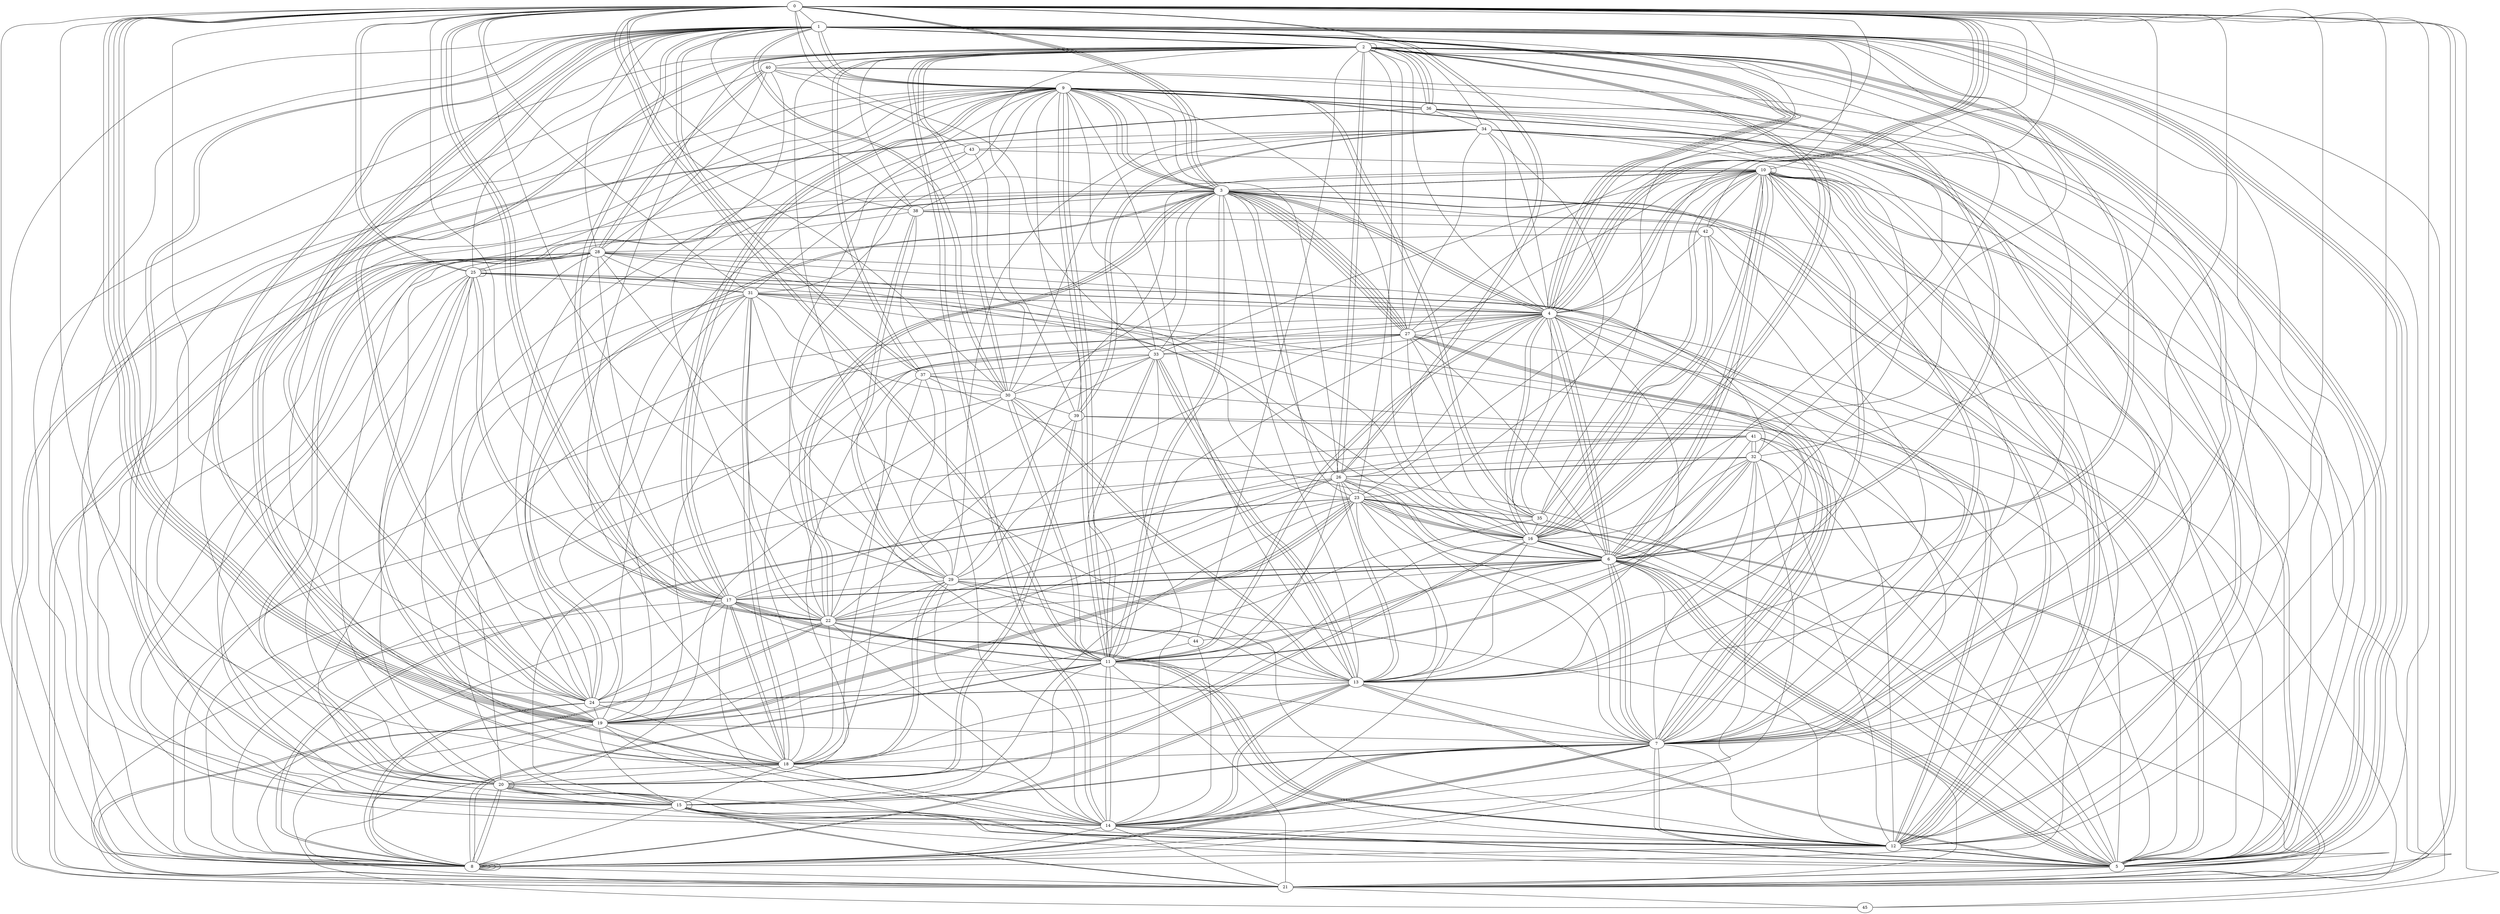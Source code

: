 graph G {
0;
1;
2;
3;
4;
5;
6;
7;
8;
9;
10;
11;
12;
13;
14;
15;
16;
17;
18;
19;
20;
21;
22;
23;
24;
25;
26;
27;
28;
29;
30;
31;
32;
33;
34;
35;
36;
37;
38;
39;
40;
41;
42;
43;
44;
45;
22--3 ;
44--11 ;
18--17 ;
4--11 ;
21--28 ;
28--24 ;
15--14 ;
21--6 ;
4--0 ;
6--22 ;
8--2 ;
27--7 ;
38--42 ;
14--33 ;
33--8 ;
0--19 ;
8--19 ;
20--5 ;
24--1 ;
33--11 ;
10--7 ;
3--12 ;
23--8 ;
26--7 ;
16--23 ;
1--20 ;
1--9 ;
9--28 ;
7--2 ;
35--27 ;
10--3 ;
3--4 ;
6--29 ;
27--34 ;
20--39 ;
25--12 ;
12--32 ;
11--6 ;
11--13 ;
0--21 ;
13--33 ;
16--25 ;
37--1 ;
24--8 ;
9--18 ;
8--11 ;
5--6 ;
22--21 ;
21--29 ;
11--3 ;
38--1 ;
23--14 ;
26--9 ;
16--42 ;
19--41 ;
24--2 ;
41--44 ;
2--30 ;
14--12 ;
20--25 ;
17--7 ;
12--9 ;
40--20 ;
27--7 ;
8--3 ;
1--37 ;
18--25 ;
39--7 ;
4--6 ;
34--39 ;
40--24 ;
13--33 ;
11--33 ;
33--10 ;
13--9 ;
6--32 ;
27--7 ;
31--18 ;
21--36 ;
5--14 ;
17--8 ;
25--31 ;
1--45 ;
2--29 ;
21--15 ;
20--15 ;
24--34 ;
6--17 ;
27--29 ;
20--28 ;
2--1 ;
17--41 ;
36--12 ;
4--3 ;
12--5 ;
7--18 ;
22--0 ;
37--16 ;
19--35 ;
25--1 ;
0--22 ;
12--15 ;
10--35 ;
15--21 ;
0--14 ;
18--27 ;
36--2 ;
15--9 ;
33--37 ;
9--7 ;
4--42 ;
22--29 ;
4--16 ;
0--18 ;
19--43 ;
23--19 ;
26--5 ;
14--32 ;
37--29 ;
34--35 ;
10--10 ;
24--0 ;
32--41 ;
38--2 ;
19--0 ;
6--7 ;
10--11 ;
14--2 ;
0--31 ;
9--11 ;
13--14 ;
8--8 ;
24--19 ;
1--17 ;
15--20 ;
2--15 ;
4--0 ;
23--28 ;
16--10 ;
26--4 ;
23--19 ;
27--3 ;
31--43 ;
9--36 ;
16--2 ;
38--29 ;
4--15 ;
18--29 ;
10--21 ;
35--16 ;
6--2 ;
20--15 ;
13--0 ;
23--16 ;
18--25 ;
24--18 ;
1--19 ;
12--10 ;
3--0 ;
10--13 ;
28--4 ;
38--9 ;
5--2 ;
22--40 ;
25--15 ;
29--6 ;
2--2 ;
12--10 ;
3--9 ;
31--4 ;
11--30 ;
16--10 ;
10--4 ;
4--16 ;
16--6 ;
3--27 ;
10--4 ;
43--40 ;
16--2 ;
6--16 ;
13--14 ;
18--22 ;
2--36 ;
28--8 ;
13--2 ;
31--22 ;
17--18 ;
25--0 ;
5--40 ;
27--3 ;
10--29 ;
16--6 ;
10--7 ;
33--4 ;
27--33 ;
3--15 ;
9--1 ;
16--1 ;
28--11 ;
2--27 ;
20--9 ;
9--35 ;
27--8 ;
8--20 ;
34--7 ;
34--6 ;
8--41 ;
12--5 ;
14--11 ;
12--25 ;
21--11 ;
14--38 ;
17--0 ;
24--17 ;
22--14 ;
14--2 ;
31--18 ;
34--30 ;
0--1 ;
19--45 ;
0--33 ;
29--9 ;
1--8 ;
7--4 ;
2--5 ;
5--42 ;
39--22 ;
19--11 ;
20--38 ;
30--43 ;
5--1 ;
41--32 ;
15--12 ;
10--6 ;
28--14 ;
17--22 ;
25--25 ;
15--7 ;
4--1 ;
0--27 ;
2--7 ;
15--12 ;
21--1 ;
11--9 ;
5--31 ;
12--31 ;
9--11 ;
0--9 ;
30--3 ;
5--41 ;
32--8 ;
31--28 ;
18--16 ;
11--3 ;
1--7 ;
6--4 ;
7--15 ;
21--28 ;
13--5 ;
17--25 ;
4--6 ;
24--2 ;
33--3 ;
30--31 ;
22--23 ;
35--4 ;
9--35 ;
39--2 ;
11--6 ;
4--19 ;
10--3 ;
32--11 ;
8--7 ;
28--1 ;
17--12 ;
11--12 ;
19--1 ;
3--26 ;
6--17 ;
5--6 ;
8--34 ;
24--3 ;
6--27 ;
14--44 ;
6--31 ;
11--4 ;
6--17 ;
12--41 ;
19--0 ;
39--20 ;
13--29 ;
8--24 ;
42--28 ;
0--26 ;
14--19 ;
8--8 ;
1--35 ;
8--13 ;
3--13 ;
7--5 ;
13--24 ;
32--13 ;
26--2 ;
3--22 ;
33--30 ;
1--2 ;
14--17 ;
14--5 ;
17--12 ;
8--30 ;
13--16 ;
0--7 ;
1--12 ;
29--6 ;
32--11 ;
14--18 ;
18--2 ;
29--0 ;
23--16 ;
36--34 ;
12--10 ;
44--2 ;
4--27 ;
10--5 ;
1--19 ;
18--20 ;
45--0 ;
38--0 ;
5--10 ;
24--9 ;
36--5 ;
13--10 ;
9--36 ;
3--22 ;
7--14 ;
31--13 ;
3--38 ;
5--21 ;
19--7 ;
20--20 ;
22--21 ;
39--34 ;
0--3 ;
0--11 ;
25--14 ;
17--12 ;
21--4 ;
5--6 ;
15--15 ;
5--6 ;
5--32 ;
29--17 ;
9--3 ;
0--23 ;
16--32 ;
7--12 ;
16--9 ;
23--3 ;
4--34 ;
20--14 ;
19--5 ;
29--15 ;
18--33 ;
22--26 ;
1--15 ;
34--43 ;
23--8 ;
25--19 ;
23--21 ;
11--30 ;
30--39 ;
18--1 ;
13--26 ;
14--8 ;
6--13 ;
20--30 ;
21--18 ;
16--5 ;
23--15 ;
26--18 ;
9--25 ;
37--22 ;
18--29 ;
14--11 ;
12--3 ;
31--20 ;
6--1 ;
23--21 ;
5--38 ;
26--23 ;
1--30 ;
26--32 ;
0--32 ;
13--33 ;
31--24 ;
3--10 ;
36--6 ;
3--7 ;
10--3 ;
12--34 ;
23--35 ;
13--26 ;
8--20 ;
37--2 ;
15--11 ;
6--10 ;
21--17 ;
2--6 ;
2--1 ;
36--21 ;
1--4 ;
40--12 ;
5--3 ;
17--9 ;
33--9 ;
19--26 ;
34--5 ;
13--30 ;
14--21 ;
1--4 ;
15--28 ;
15--19 ;
1--24 ;
26--17 ;
4--13 ;
13--30 ;
22--44 ;
42--7 ;
26--6 ;
7--10 ;
35--10 ;
30--1 ;
8--8 ;
7--41 ;
26--0 ;
8--7 ;
3--20 ;
6--12 ;
0--21 ;
18--1 ;
40--9 ;
31--19 ;
42--10 ;
28--25 ;
12--18 ;
13--23 ;
8--11 ;
15--12 ;
9--12 ;
36--2 ;
37--2 ;
5--37 ;
28--40 ;
42--0 ;
7--4 ;
39--41 ;
34--1 ;
7--9 ;
42--16 ;
30--2 ;
4--8 ;
6--7 ;
3--4 ;
3--5 ;
10--23 ;
29--34 ;
32--15 ;
23--11 ;
23--2 ;
32--28 ;
4--0 ;
5--2 ;
4--25 ;
28--16 ;
4--1 ;
7--5 ;
7--8 ;
19--0 ;
14--7 ;
5--35 ;
5--13 ;
22--9 ;
13--24 ;
24--13 ;
7--23 ;
5--1 ;
8--8 ;
36--4 ;
0--3 ;
4--2 ;
22--24 ;
12--8 ;
11--0 ;
3--20 ;
27--16 ;
30--0 ;
8--0 ;
15--8 ;
5--21 ;
16--2 ;
43--10 ;
10--31 ;
27--3 ;
40--28 ;
20--4 ;
0--19 ;
0--25 ;
39--9 ;
20--1 ;
27--5 ;
4--25 ;
29--38 ;
20--16 ;
29--12 ;
22--11 ;
1--6 ;
9--3 ;
1--17 ;
20--16 ;
26--6 ;
7--14 ;
22--11 ;
21--45 ;
9--17 ;
8--21 ;
14--31 ;
3--9 ;
1--10 ;
37--18 ;
24--3 ;
23--19 ;
7--6 ;
3--27 ;
32--2 ;
7--13 ;
9--17 ;
8--13 ;
10--6 ;
18--15 ;
32--26 ;
2--26 ;
2--40 ;
37--30 ;
5--1 ;
5--0 ;
17--25 ;
0--4 ;
22--0 ;
17--28 ;
}
